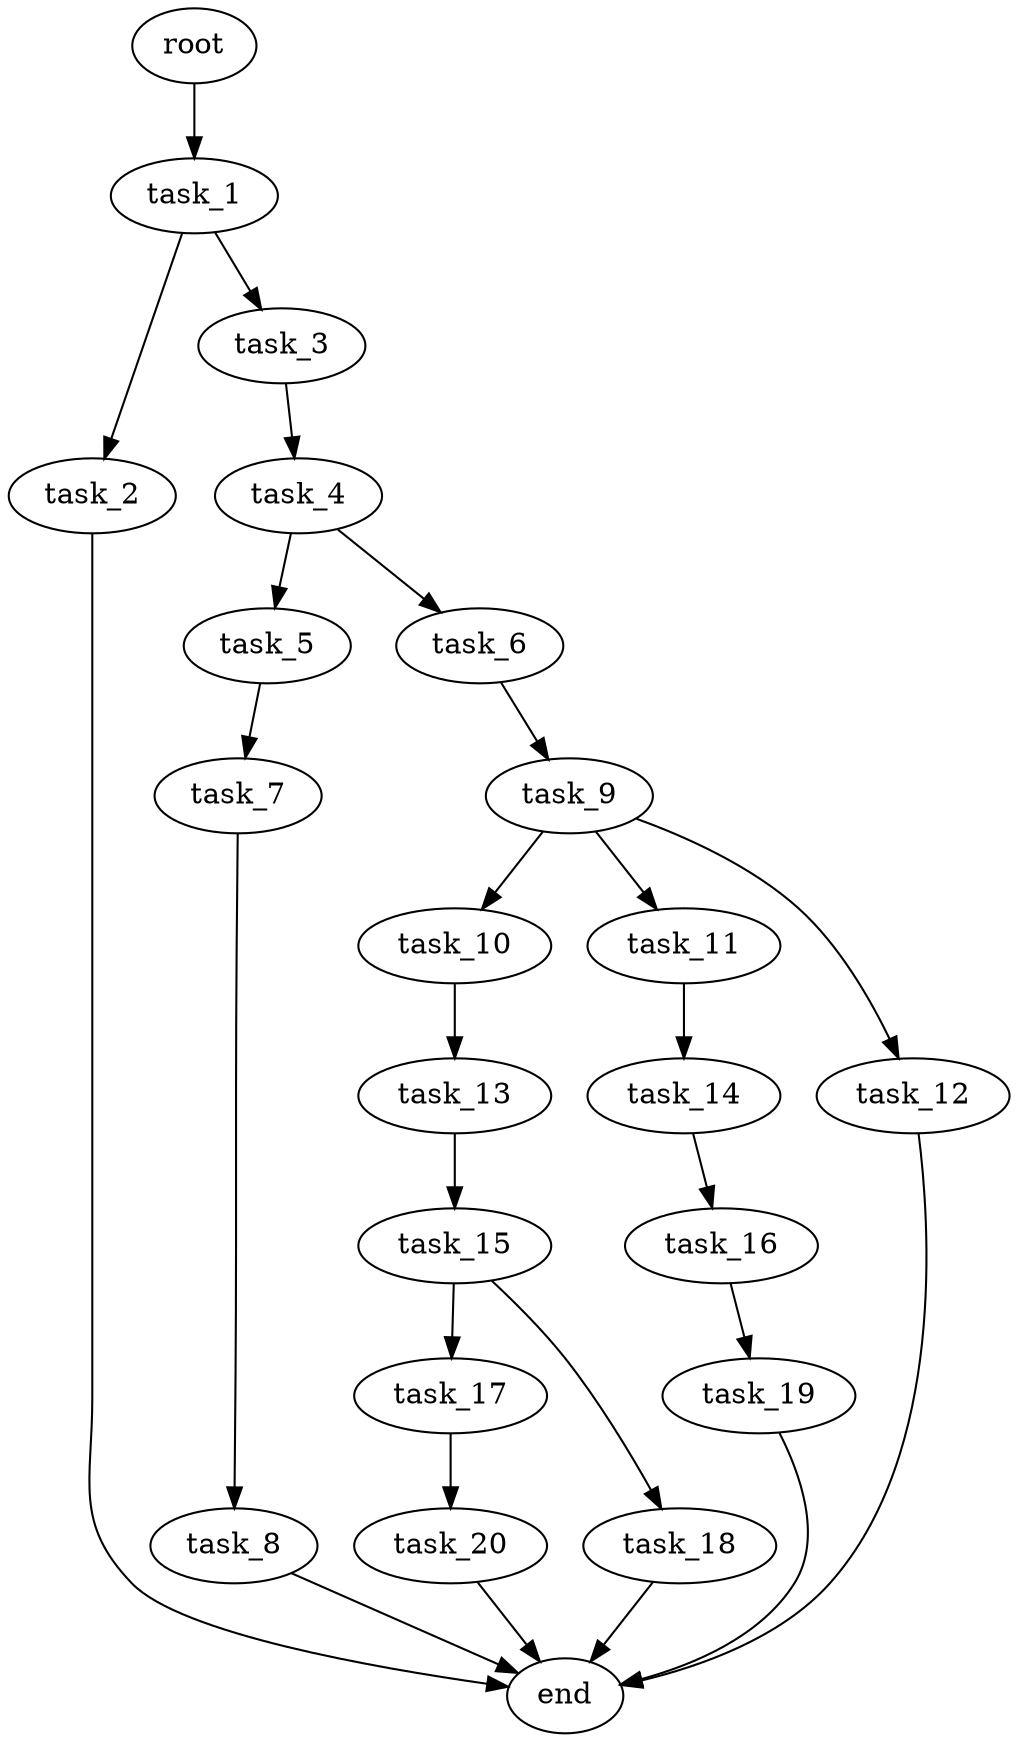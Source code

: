 digraph G {
  root [size="0.000000e+00"];
  task_1 [size="5.261068e+09"];
  task_2 [size="5.073770e+09"];
  task_3 [size="9.883327e+09"];
  task_4 [size="5.541965e+09"];
  task_5 [size="3.905147e+09"];
  task_6 [size="4.701881e+09"];
  task_7 [size="6.357072e+09"];
  task_8 [size="9.810413e+09"];
  task_9 [size="2.537249e+09"];
  task_10 [size="1.634061e+08"];
  task_11 [size="7.885412e+09"];
  task_12 [size="3.448680e+09"];
  task_13 [size="7.329677e+09"];
  task_14 [size="6.282941e+09"];
  task_15 [size="7.715242e+09"];
  task_16 [size="7.352135e+09"];
  task_17 [size="3.325854e+09"];
  task_18 [size="4.443125e+08"];
  task_19 [size="5.460591e+09"];
  task_20 [size="8.135275e+09"];
  end [size="0.000000e+00"];

  root -> task_1 [size="1.000000e-12"];
  task_1 -> task_2 [size="5.073770e+08"];
  task_1 -> task_3 [size="9.883327e+08"];
  task_2 -> end [size="1.000000e-12"];
  task_3 -> task_4 [size="5.541965e+08"];
  task_4 -> task_5 [size="3.905147e+08"];
  task_4 -> task_6 [size="4.701881e+08"];
  task_5 -> task_7 [size="6.357072e+08"];
  task_6 -> task_9 [size="2.537249e+08"];
  task_7 -> task_8 [size="9.810413e+08"];
  task_8 -> end [size="1.000000e-12"];
  task_9 -> task_10 [size="1.634061e+07"];
  task_9 -> task_11 [size="7.885412e+08"];
  task_9 -> task_12 [size="3.448680e+08"];
  task_10 -> task_13 [size="7.329677e+08"];
  task_11 -> task_14 [size="6.282941e+08"];
  task_12 -> end [size="1.000000e-12"];
  task_13 -> task_15 [size="7.715242e+08"];
  task_14 -> task_16 [size="7.352135e+08"];
  task_15 -> task_17 [size="3.325854e+08"];
  task_15 -> task_18 [size="4.443125e+07"];
  task_16 -> task_19 [size="5.460591e+08"];
  task_17 -> task_20 [size="8.135275e+08"];
  task_18 -> end [size="1.000000e-12"];
  task_19 -> end [size="1.000000e-12"];
  task_20 -> end [size="1.000000e-12"];
}
